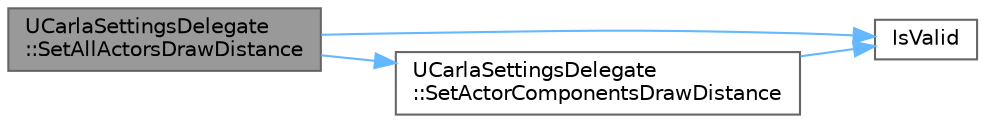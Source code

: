 digraph "UCarlaSettingsDelegate::SetAllActorsDrawDistance"
{
 // INTERACTIVE_SVG=YES
 // LATEX_PDF_SIZE
  bgcolor="transparent";
  edge [fontname=Helvetica,fontsize=10,labelfontname=Helvetica,labelfontsize=10];
  node [fontname=Helvetica,fontsize=10,shape=box,height=0.2,width=0.4];
  rankdir="LR";
  Node1 [id="Node000001",label="UCarlaSettingsDelegate\l::SetAllActorsDrawDistance",height=0.2,width=0.4,color="gray40", fillcolor="grey60", style="filled", fontcolor="black",tooltip=" "];
  Node1 -> Node2 [id="edge1_Node000001_Node000002",color="steelblue1",style="solid",tooltip=" "];
  Node2 [id="Node000002",label="IsValid",height=0.2,width=0.4,color="grey40", fillcolor="white", style="filled",URL="$d2/d40/TrafficLightBase_8cpp.html#a1459952e95242b0c926376d0bb4692b8",tooltip=" "];
  Node1 -> Node3 [id="edge2_Node000001_Node000003",color="steelblue1",style="solid",tooltip=" "];
  Node3 [id="Node000003",label="UCarlaSettingsDelegate\l::SetActorComponentsDrawDistance",height=0.2,width=0.4,color="grey40", fillcolor="white", style="filled",URL="$d4/d74/classUCarlaSettingsDelegate.html#aec8ef3763d169c8ca4632395f8f3d219",tooltip=" "];
  Node3 -> Node2 [id="edge3_Node000003_Node000002",color="steelblue1",style="solid",tooltip=" "];
}
